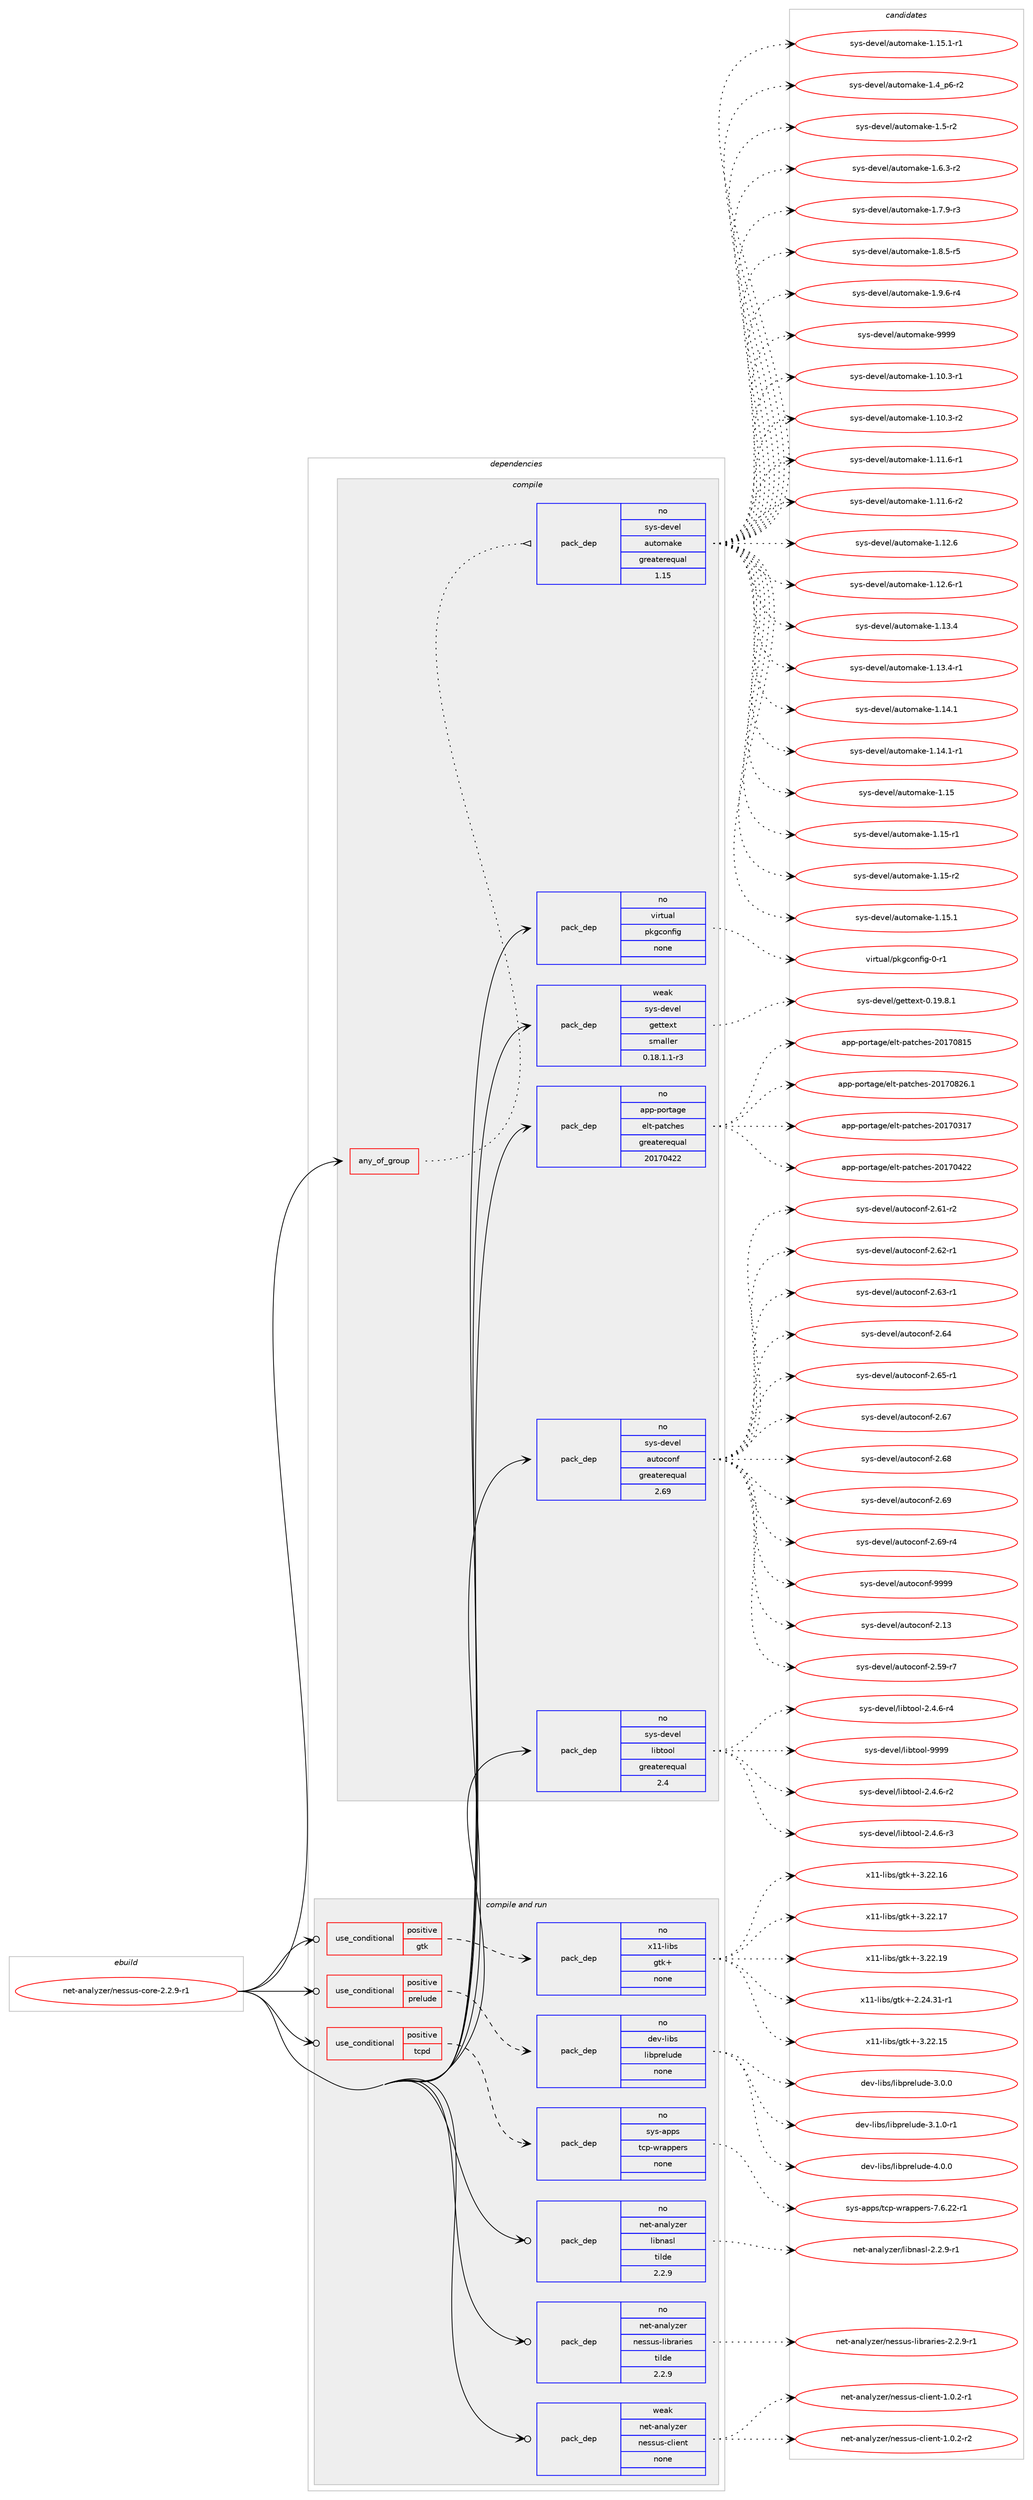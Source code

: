 digraph prolog {

# *************
# Graph options
# *************

newrank=true;
concentrate=true;
compound=true;
graph [rankdir=LR,fontname=Helvetica,fontsize=10,ranksep=1.5];#, ranksep=2.5, nodesep=0.2];
edge  [arrowhead=vee];
node  [fontname=Helvetica,fontsize=10];

# **********
# The ebuild
# **********

subgraph cluster_leftcol {
color=gray;
rank=same;
label=<<i>ebuild</i>>;
id [label="net-analyzer/nessus-core-2.2.9-r1", color=red, width=4, href="../net-analyzer/nessus-core-2.2.9-r1.svg"];
}

# ****************
# The dependencies
# ****************

subgraph cluster_midcol {
color=gray;
label=<<i>dependencies</i>>;
subgraph cluster_compile {
fillcolor="#eeeeee";
style=filled;
label=<<i>compile</i>>;
subgraph any6356 {
dependency401563 [label=<<TABLE BORDER="0" CELLBORDER="1" CELLSPACING="0" CELLPADDING="4"><TR><TD CELLPADDING="10">any_of_group</TD></TR></TABLE>>, shape=none, color=red];subgraph pack295989 {
dependency401564 [label=<<TABLE BORDER="0" CELLBORDER="1" CELLSPACING="0" CELLPADDING="4" WIDTH="220"><TR><TD ROWSPAN="6" CELLPADDING="30">pack_dep</TD></TR><TR><TD WIDTH="110">no</TD></TR><TR><TD>sys-devel</TD></TR><TR><TD>automake</TD></TR><TR><TD>greaterequal</TD></TR><TR><TD>1.15</TD></TR></TABLE>>, shape=none, color=blue];
}
dependency401563:e -> dependency401564:w [weight=20,style="dotted",arrowhead="oinv"];
}
id:e -> dependency401563:w [weight=20,style="solid",arrowhead="vee"];
subgraph pack295990 {
dependency401565 [label=<<TABLE BORDER="0" CELLBORDER="1" CELLSPACING="0" CELLPADDING="4" WIDTH="220"><TR><TD ROWSPAN="6" CELLPADDING="30">pack_dep</TD></TR><TR><TD WIDTH="110">no</TD></TR><TR><TD>app-portage</TD></TR><TR><TD>elt-patches</TD></TR><TR><TD>greaterequal</TD></TR><TR><TD>20170422</TD></TR></TABLE>>, shape=none, color=blue];
}
id:e -> dependency401565:w [weight=20,style="solid",arrowhead="vee"];
subgraph pack295991 {
dependency401566 [label=<<TABLE BORDER="0" CELLBORDER="1" CELLSPACING="0" CELLPADDING="4" WIDTH="220"><TR><TD ROWSPAN="6" CELLPADDING="30">pack_dep</TD></TR><TR><TD WIDTH="110">no</TD></TR><TR><TD>sys-devel</TD></TR><TR><TD>autoconf</TD></TR><TR><TD>greaterequal</TD></TR><TR><TD>2.69</TD></TR></TABLE>>, shape=none, color=blue];
}
id:e -> dependency401566:w [weight=20,style="solid",arrowhead="vee"];
subgraph pack295992 {
dependency401567 [label=<<TABLE BORDER="0" CELLBORDER="1" CELLSPACING="0" CELLPADDING="4" WIDTH="220"><TR><TD ROWSPAN="6" CELLPADDING="30">pack_dep</TD></TR><TR><TD WIDTH="110">no</TD></TR><TR><TD>sys-devel</TD></TR><TR><TD>libtool</TD></TR><TR><TD>greaterequal</TD></TR><TR><TD>2.4</TD></TR></TABLE>>, shape=none, color=blue];
}
id:e -> dependency401567:w [weight=20,style="solid",arrowhead="vee"];
subgraph pack295993 {
dependency401568 [label=<<TABLE BORDER="0" CELLBORDER="1" CELLSPACING="0" CELLPADDING="4" WIDTH="220"><TR><TD ROWSPAN="6" CELLPADDING="30">pack_dep</TD></TR><TR><TD WIDTH="110">no</TD></TR><TR><TD>virtual</TD></TR><TR><TD>pkgconfig</TD></TR><TR><TD>none</TD></TR><TR><TD></TD></TR></TABLE>>, shape=none, color=blue];
}
id:e -> dependency401568:w [weight=20,style="solid",arrowhead="vee"];
subgraph pack295994 {
dependency401569 [label=<<TABLE BORDER="0" CELLBORDER="1" CELLSPACING="0" CELLPADDING="4" WIDTH="220"><TR><TD ROWSPAN="6" CELLPADDING="30">pack_dep</TD></TR><TR><TD WIDTH="110">weak</TD></TR><TR><TD>sys-devel</TD></TR><TR><TD>gettext</TD></TR><TR><TD>smaller</TD></TR><TR><TD>0.18.1.1-r3</TD></TR></TABLE>>, shape=none, color=blue];
}
id:e -> dependency401569:w [weight=20,style="solid",arrowhead="vee"];
}
subgraph cluster_compileandrun {
fillcolor="#eeeeee";
style=filled;
label=<<i>compile and run</i>>;
subgraph cond99033 {
dependency401570 [label=<<TABLE BORDER="0" CELLBORDER="1" CELLSPACING="0" CELLPADDING="4"><TR><TD ROWSPAN="3" CELLPADDING="10">use_conditional</TD></TR><TR><TD>positive</TD></TR><TR><TD>gtk</TD></TR></TABLE>>, shape=none, color=red];
subgraph pack295995 {
dependency401571 [label=<<TABLE BORDER="0" CELLBORDER="1" CELLSPACING="0" CELLPADDING="4" WIDTH="220"><TR><TD ROWSPAN="6" CELLPADDING="30">pack_dep</TD></TR><TR><TD WIDTH="110">no</TD></TR><TR><TD>x11-libs</TD></TR><TR><TD>gtk+</TD></TR><TR><TD>none</TD></TR><TR><TD></TD></TR></TABLE>>, shape=none, color=blue];
}
dependency401570:e -> dependency401571:w [weight=20,style="dashed",arrowhead="vee"];
}
id:e -> dependency401570:w [weight=20,style="solid",arrowhead="odotvee"];
subgraph cond99034 {
dependency401572 [label=<<TABLE BORDER="0" CELLBORDER="1" CELLSPACING="0" CELLPADDING="4"><TR><TD ROWSPAN="3" CELLPADDING="10">use_conditional</TD></TR><TR><TD>positive</TD></TR><TR><TD>prelude</TD></TR></TABLE>>, shape=none, color=red];
subgraph pack295996 {
dependency401573 [label=<<TABLE BORDER="0" CELLBORDER="1" CELLSPACING="0" CELLPADDING="4" WIDTH="220"><TR><TD ROWSPAN="6" CELLPADDING="30">pack_dep</TD></TR><TR><TD WIDTH="110">no</TD></TR><TR><TD>dev-libs</TD></TR><TR><TD>libprelude</TD></TR><TR><TD>none</TD></TR><TR><TD></TD></TR></TABLE>>, shape=none, color=blue];
}
dependency401572:e -> dependency401573:w [weight=20,style="dashed",arrowhead="vee"];
}
id:e -> dependency401572:w [weight=20,style="solid",arrowhead="odotvee"];
subgraph cond99035 {
dependency401574 [label=<<TABLE BORDER="0" CELLBORDER="1" CELLSPACING="0" CELLPADDING="4"><TR><TD ROWSPAN="3" CELLPADDING="10">use_conditional</TD></TR><TR><TD>positive</TD></TR><TR><TD>tcpd</TD></TR></TABLE>>, shape=none, color=red];
subgraph pack295997 {
dependency401575 [label=<<TABLE BORDER="0" CELLBORDER="1" CELLSPACING="0" CELLPADDING="4" WIDTH="220"><TR><TD ROWSPAN="6" CELLPADDING="30">pack_dep</TD></TR><TR><TD WIDTH="110">no</TD></TR><TR><TD>sys-apps</TD></TR><TR><TD>tcp-wrappers</TD></TR><TR><TD>none</TD></TR><TR><TD></TD></TR></TABLE>>, shape=none, color=blue];
}
dependency401574:e -> dependency401575:w [weight=20,style="dashed",arrowhead="vee"];
}
id:e -> dependency401574:w [weight=20,style="solid",arrowhead="odotvee"];
subgraph pack295998 {
dependency401576 [label=<<TABLE BORDER="0" CELLBORDER="1" CELLSPACING="0" CELLPADDING="4" WIDTH="220"><TR><TD ROWSPAN="6" CELLPADDING="30">pack_dep</TD></TR><TR><TD WIDTH="110">no</TD></TR><TR><TD>net-analyzer</TD></TR><TR><TD>libnasl</TD></TR><TR><TD>tilde</TD></TR><TR><TD>2.2.9</TD></TR></TABLE>>, shape=none, color=blue];
}
id:e -> dependency401576:w [weight=20,style="solid",arrowhead="odotvee"];
subgraph pack295999 {
dependency401577 [label=<<TABLE BORDER="0" CELLBORDER="1" CELLSPACING="0" CELLPADDING="4" WIDTH="220"><TR><TD ROWSPAN="6" CELLPADDING="30">pack_dep</TD></TR><TR><TD WIDTH="110">no</TD></TR><TR><TD>net-analyzer</TD></TR><TR><TD>nessus-libraries</TD></TR><TR><TD>tilde</TD></TR><TR><TD>2.2.9</TD></TR></TABLE>>, shape=none, color=blue];
}
id:e -> dependency401577:w [weight=20,style="solid",arrowhead="odotvee"];
subgraph pack296000 {
dependency401578 [label=<<TABLE BORDER="0" CELLBORDER="1" CELLSPACING="0" CELLPADDING="4" WIDTH="220"><TR><TD ROWSPAN="6" CELLPADDING="30">pack_dep</TD></TR><TR><TD WIDTH="110">weak</TD></TR><TR><TD>net-analyzer</TD></TR><TR><TD>nessus-client</TD></TR><TR><TD>none</TD></TR><TR><TD></TD></TR></TABLE>>, shape=none, color=blue];
}
id:e -> dependency401578:w [weight=20,style="solid",arrowhead="odotvee"];
}
subgraph cluster_run {
fillcolor="#eeeeee";
style=filled;
label=<<i>run</i>>;
}
}

# **************
# The candidates
# **************

subgraph cluster_choices {
rank=same;
color=gray;
label=<<i>candidates</i>>;

subgraph choice295989 {
color=black;
nodesep=1;
choice11512111545100101118101108479711711611110997107101454946494846514511449 [label="sys-devel/automake-1.10.3-r1", color=red, width=4,href="../sys-devel/automake-1.10.3-r1.svg"];
choice11512111545100101118101108479711711611110997107101454946494846514511450 [label="sys-devel/automake-1.10.3-r2", color=red, width=4,href="../sys-devel/automake-1.10.3-r2.svg"];
choice11512111545100101118101108479711711611110997107101454946494946544511449 [label="sys-devel/automake-1.11.6-r1", color=red, width=4,href="../sys-devel/automake-1.11.6-r1.svg"];
choice11512111545100101118101108479711711611110997107101454946494946544511450 [label="sys-devel/automake-1.11.6-r2", color=red, width=4,href="../sys-devel/automake-1.11.6-r2.svg"];
choice1151211154510010111810110847971171161111099710710145494649504654 [label="sys-devel/automake-1.12.6", color=red, width=4,href="../sys-devel/automake-1.12.6.svg"];
choice11512111545100101118101108479711711611110997107101454946495046544511449 [label="sys-devel/automake-1.12.6-r1", color=red, width=4,href="../sys-devel/automake-1.12.6-r1.svg"];
choice1151211154510010111810110847971171161111099710710145494649514652 [label="sys-devel/automake-1.13.4", color=red, width=4,href="../sys-devel/automake-1.13.4.svg"];
choice11512111545100101118101108479711711611110997107101454946495146524511449 [label="sys-devel/automake-1.13.4-r1", color=red, width=4,href="../sys-devel/automake-1.13.4-r1.svg"];
choice1151211154510010111810110847971171161111099710710145494649524649 [label="sys-devel/automake-1.14.1", color=red, width=4,href="../sys-devel/automake-1.14.1.svg"];
choice11512111545100101118101108479711711611110997107101454946495246494511449 [label="sys-devel/automake-1.14.1-r1", color=red, width=4,href="../sys-devel/automake-1.14.1-r1.svg"];
choice115121115451001011181011084797117116111109971071014549464953 [label="sys-devel/automake-1.15", color=red, width=4,href="../sys-devel/automake-1.15.svg"];
choice1151211154510010111810110847971171161111099710710145494649534511449 [label="sys-devel/automake-1.15-r1", color=red, width=4,href="../sys-devel/automake-1.15-r1.svg"];
choice1151211154510010111810110847971171161111099710710145494649534511450 [label="sys-devel/automake-1.15-r2", color=red, width=4,href="../sys-devel/automake-1.15-r2.svg"];
choice1151211154510010111810110847971171161111099710710145494649534649 [label="sys-devel/automake-1.15.1", color=red, width=4,href="../sys-devel/automake-1.15.1.svg"];
choice11512111545100101118101108479711711611110997107101454946495346494511449 [label="sys-devel/automake-1.15.1-r1", color=red, width=4,href="../sys-devel/automake-1.15.1-r1.svg"];
choice115121115451001011181011084797117116111109971071014549465295112544511450 [label="sys-devel/automake-1.4_p6-r2", color=red, width=4,href="../sys-devel/automake-1.4_p6-r2.svg"];
choice11512111545100101118101108479711711611110997107101454946534511450 [label="sys-devel/automake-1.5-r2", color=red, width=4,href="../sys-devel/automake-1.5-r2.svg"];
choice115121115451001011181011084797117116111109971071014549465446514511450 [label="sys-devel/automake-1.6.3-r2", color=red, width=4,href="../sys-devel/automake-1.6.3-r2.svg"];
choice115121115451001011181011084797117116111109971071014549465546574511451 [label="sys-devel/automake-1.7.9-r3", color=red, width=4,href="../sys-devel/automake-1.7.9-r3.svg"];
choice115121115451001011181011084797117116111109971071014549465646534511453 [label="sys-devel/automake-1.8.5-r5", color=red, width=4,href="../sys-devel/automake-1.8.5-r5.svg"];
choice115121115451001011181011084797117116111109971071014549465746544511452 [label="sys-devel/automake-1.9.6-r4", color=red, width=4,href="../sys-devel/automake-1.9.6-r4.svg"];
choice115121115451001011181011084797117116111109971071014557575757 [label="sys-devel/automake-9999", color=red, width=4,href="../sys-devel/automake-9999.svg"];
dependency401564:e -> choice11512111545100101118101108479711711611110997107101454946494846514511449:w [style=dotted,weight="100"];
dependency401564:e -> choice11512111545100101118101108479711711611110997107101454946494846514511450:w [style=dotted,weight="100"];
dependency401564:e -> choice11512111545100101118101108479711711611110997107101454946494946544511449:w [style=dotted,weight="100"];
dependency401564:e -> choice11512111545100101118101108479711711611110997107101454946494946544511450:w [style=dotted,weight="100"];
dependency401564:e -> choice1151211154510010111810110847971171161111099710710145494649504654:w [style=dotted,weight="100"];
dependency401564:e -> choice11512111545100101118101108479711711611110997107101454946495046544511449:w [style=dotted,weight="100"];
dependency401564:e -> choice1151211154510010111810110847971171161111099710710145494649514652:w [style=dotted,weight="100"];
dependency401564:e -> choice11512111545100101118101108479711711611110997107101454946495146524511449:w [style=dotted,weight="100"];
dependency401564:e -> choice1151211154510010111810110847971171161111099710710145494649524649:w [style=dotted,weight="100"];
dependency401564:e -> choice11512111545100101118101108479711711611110997107101454946495246494511449:w [style=dotted,weight="100"];
dependency401564:e -> choice115121115451001011181011084797117116111109971071014549464953:w [style=dotted,weight="100"];
dependency401564:e -> choice1151211154510010111810110847971171161111099710710145494649534511449:w [style=dotted,weight="100"];
dependency401564:e -> choice1151211154510010111810110847971171161111099710710145494649534511450:w [style=dotted,weight="100"];
dependency401564:e -> choice1151211154510010111810110847971171161111099710710145494649534649:w [style=dotted,weight="100"];
dependency401564:e -> choice11512111545100101118101108479711711611110997107101454946495346494511449:w [style=dotted,weight="100"];
dependency401564:e -> choice115121115451001011181011084797117116111109971071014549465295112544511450:w [style=dotted,weight="100"];
dependency401564:e -> choice11512111545100101118101108479711711611110997107101454946534511450:w [style=dotted,weight="100"];
dependency401564:e -> choice115121115451001011181011084797117116111109971071014549465446514511450:w [style=dotted,weight="100"];
dependency401564:e -> choice115121115451001011181011084797117116111109971071014549465546574511451:w [style=dotted,weight="100"];
dependency401564:e -> choice115121115451001011181011084797117116111109971071014549465646534511453:w [style=dotted,weight="100"];
dependency401564:e -> choice115121115451001011181011084797117116111109971071014549465746544511452:w [style=dotted,weight="100"];
dependency401564:e -> choice115121115451001011181011084797117116111109971071014557575757:w [style=dotted,weight="100"];
}
subgraph choice295990 {
color=black;
nodesep=1;
choice97112112451121111141169710310147101108116451129711699104101115455048495548514955 [label="app-portage/elt-patches-20170317", color=red, width=4,href="../app-portage/elt-patches-20170317.svg"];
choice97112112451121111141169710310147101108116451129711699104101115455048495548525050 [label="app-portage/elt-patches-20170422", color=red, width=4,href="../app-portage/elt-patches-20170422.svg"];
choice97112112451121111141169710310147101108116451129711699104101115455048495548564953 [label="app-portage/elt-patches-20170815", color=red, width=4,href="../app-portage/elt-patches-20170815.svg"];
choice971121124511211111411697103101471011081164511297116991041011154550484955485650544649 [label="app-portage/elt-patches-20170826.1", color=red, width=4,href="../app-portage/elt-patches-20170826.1.svg"];
dependency401565:e -> choice97112112451121111141169710310147101108116451129711699104101115455048495548514955:w [style=dotted,weight="100"];
dependency401565:e -> choice97112112451121111141169710310147101108116451129711699104101115455048495548525050:w [style=dotted,weight="100"];
dependency401565:e -> choice97112112451121111141169710310147101108116451129711699104101115455048495548564953:w [style=dotted,weight="100"];
dependency401565:e -> choice971121124511211111411697103101471011081164511297116991041011154550484955485650544649:w [style=dotted,weight="100"];
}
subgraph choice295991 {
color=black;
nodesep=1;
choice115121115451001011181011084797117116111991111101024550464951 [label="sys-devel/autoconf-2.13", color=red, width=4,href="../sys-devel/autoconf-2.13.svg"];
choice1151211154510010111810110847971171161119911111010245504653574511455 [label="sys-devel/autoconf-2.59-r7", color=red, width=4,href="../sys-devel/autoconf-2.59-r7.svg"];
choice1151211154510010111810110847971171161119911111010245504654494511450 [label="sys-devel/autoconf-2.61-r2", color=red, width=4,href="../sys-devel/autoconf-2.61-r2.svg"];
choice1151211154510010111810110847971171161119911111010245504654504511449 [label="sys-devel/autoconf-2.62-r1", color=red, width=4,href="../sys-devel/autoconf-2.62-r1.svg"];
choice1151211154510010111810110847971171161119911111010245504654514511449 [label="sys-devel/autoconf-2.63-r1", color=red, width=4,href="../sys-devel/autoconf-2.63-r1.svg"];
choice115121115451001011181011084797117116111991111101024550465452 [label="sys-devel/autoconf-2.64", color=red, width=4,href="../sys-devel/autoconf-2.64.svg"];
choice1151211154510010111810110847971171161119911111010245504654534511449 [label="sys-devel/autoconf-2.65-r1", color=red, width=4,href="../sys-devel/autoconf-2.65-r1.svg"];
choice115121115451001011181011084797117116111991111101024550465455 [label="sys-devel/autoconf-2.67", color=red, width=4,href="../sys-devel/autoconf-2.67.svg"];
choice115121115451001011181011084797117116111991111101024550465456 [label="sys-devel/autoconf-2.68", color=red, width=4,href="../sys-devel/autoconf-2.68.svg"];
choice115121115451001011181011084797117116111991111101024550465457 [label="sys-devel/autoconf-2.69", color=red, width=4,href="../sys-devel/autoconf-2.69.svg"];
choice1151211154510010111810110847971171161119911111010245504654574511452 [label="sys-devel/autoconf-2.69-r4", color=red, width=4,href="../sys-devel/autoconf-2.69-r4.svg"];
choice115121115451001011181011084797117116111991111101024557575757 [label="sys-devel/autoconf-9999", color=red, width=4,href="../sys-devel/autoconf-9999.svg"];
dependency401566:e -> choice115121115451001011181011084797117116111991111101024550464951:w [style=dotted,weight="100"];
dependency401566:e -> choice1151211154510010111810110847971171161119911111010245504653574511455:w [style=dotted,weight="100"];
dependency401566:e -> choice1151211154510010111810110847971171161119911111010245504654494511450:w [style=dotted,weight="100"];
dependency401566:e -> choice1151211154510010111810110847971171161119911111010245504654504511449:w [style=dotted,weight="100"];
dependency401566:e -> choice1151211154510010111810110847971171161119911111010245504654514511449:w [style=dotted,weight="100"];
dependency401566:e -> choice115121115451001011181011084797117116111991111101024550465452:w [style=dotted,weight="100"];
dependency401566:e -> choice1151211154510010111810110847971171161119911111010245504654534511449:w [style=dotted,weight="100"];
dependency401566:e -> choice115121115451001011181011084797117116111991111101024550465455:w [style=dotted,weight="100"];
dependency401566:e -> choice115121115451001011181011084797117116111991111101024550465456:w [style=dotted,weight="100"];
dependency401566:e -> choice115121115451001011181011084797117116111991111101024550465457:w [style=dotted,weight="100"];
dependency401566:e -> choice1151211154510010111810110847971171161119911111010245504654574511452:w [style=dotted,weight="100"];
dependency401566:e -> choice115121115451001011181011084797117116111991111101024557575757:w [style=dotted,weight="100"];
}
subgraph choice295992 {
color=black;
nodesep=1;
choice1151211154510010111810110847108105981161111111084550465246544511450 [label="sys-devel/libtool-2.4.6-r2", color=red, width=4,href="../sys-devel/libtool-2.4.6-r2.svg"];
choice1151211154510010111810110847108105981161111111084550465246544511451 [label="sys-devel/libtool-2.4.6-r3", color=red, width=4,href="../sys-devel/libtool-2.4.6-r3.svg"];
choice1151211154510010111810110847108105981161111111084550465246544511452 [label="sys-devel/libtool-2.4.6-r4", color=red, width=4,href="../sys-devel/libtool-2.4.6-r4.svg"];
choice1151211154510010111810110847108105981161111111084557575757 [label="sys-devel/libtool-9999", color=red, width=4,href="../sys-devel/libtool-9999.svg"];
dependency401567:e -> choice1151211154510010111810110847108105981161111111084550465246544511450:w [style=dotted,weight="100"];
dependency401567:e -> choice1151211154510010111810110847108105981161111111084550465246544511451:w [style=dotted,weight="100"];
dependency401567:e -> choice1151211154510010111810110847108105981161111111084550465246544511452:w [style=dotted,weight="100"];
dependency401567:e -> choice1151211154510010111810110847108105981161111111084557575757:w [style=dotted,weight="100"];
}
subgraph choice295993 {
color=black;
nodesep=1;
choice11810511411611797108471121071039911111010210510345484511449 [label="virtual/pkgconfig-0-r1", color=red, width=4,href="../virtual/pkgconfig-0-r1.svg"];
dependency401568:e -> choice11810511411611797108471121071039911111010210510345484511449:w [style=dotted,weight="100"];
}
subgraph choice295994 {
color=black;
nodesep=1;
choice1151211154510010111810110847103101116116101120116454846495746564649 [label="sys-devel/gettext-0.19.8.1", color=red, width=4,href="../sys-devel/gettext-0.19.8.1.svg"];
dependency401569:e -> choice1151211154510010111810110847103101116116101120116454846495746564649:w [style=dotted,weight="100"];
}
subgraph choice295995 {
color=black;
nodesep=1;
choice12049494510810598115471031161074345504650524651494511449 [label="x11-libs/gtk+-2.24.31-r1", color=red, width=4,href="../x11-libs/gtk+-2.24.31-r1.svg"];
choice1204949451081059811547103116107434551465050464953 [label="x11-libs/gtk+-3.22.15", color=red, width=4,href="../x11-libs/gtk+-3.22.15.svg"];
choice1204949451081059811547103116107434551465050464954 [label="x11-libs/gtk+-3.22.16", color=red, width=4,href="../x11-libs/gtk+-3.22.16.svg"];
choice1204949451081059811547103116107434551465050464955 [label="x11-libs/gtk+-3.22.17", color=red, width=4,href="../x11-libs/gtk+-3.22.17.svg"];
choice1204949451081059811547103116107434551465050464957 [label="x11-libs/gtk+-3.22.19", color=red, width=4,href="../x11-libs/gtk+-3.22.19.svg"];
dependency401571:e -> choice12049494510810598115471031161074345504650524651494511449:w [style=dotted,weight="100"];
dependency401571:e -> choice1204949451081059811547103116107434551465050464953:w [style=dotted,weight="100"];
dependency401571:e -> choice1204949451081059811547103116107434551465050464954:w [style=dotted,weight="100"];
dependency401571:e -> choice1204949451081059811547103116107434551465050464955:w [style=dotted,weight="100"];
dependency401571:e -> choice1204949451081059811547103116107434551465050464957:w [style=dotted,weight="100"];
}
subgraph choice295996 {
color=black;
nodesep=1;
choice10010111845108105981154710810598112114101108117100101455146484648 [label="dev-libs/libprelude-3.0.0", color=red, width=4,href="../dev-libs/libprelude-3.0.0.svg"];
choice100101118451081059811547108105981121141011081171001014551464946484511449 [label="dev-libs/libprelude-3.1.0-r1", color=red, width=4,href="../dev-libs/libprelude-3.1.0-r1.svg"];
choice10010111845108105981154710810598112114101108117100101455246484648 [label="dev-libs/libprelude-4.0.0", color=red, width=4,href="../dev-libs/libprelude-4.0.0.svg"];
dependency401573:e -> choice10010111845108105981154710810598112114101108117100101455146484648:w [style=dotted,weight="100"];
dependency401573:e -> choice100101118451081059811547108105981121141011081171001014551464946484511449:w [style=dotted,weight="100"];
dependency401573:e -> choice10010111845108105981154710810598112114101108117100101455246484648:w [style=dotted,weight="100"];
}
subgraph choice295997 {
color=black;
nodesep=1;
choice115121115459711211211547116991124511911497112112101114115455546544650504511449 [label="sys-apps/tcp-wrappers-7.6.22-r1", color=red, width=4,href="../sys-apps/tcp-wrappers-7.6.22-r1.svg"];
dependency401575:e -> choice115121115459711211211547116991124511911497112112101114115455546544650504511449:w [style=dotted,weight="100"];
}
subgraph choice295998 {
color=black;
nodesep=1;
choice1101011164597110971081211221011144710810598110971151084550465046574511449 [label="net-analyzer/libnasl-2.2.9-r1", color=red, width=4,href="../net-analyzer/libnasl-2.2.9-r1.svg"];
dependency401576:e -> choice1101011164597110971081211221011144710810598110971151084550465046574511449:w [style=dotted,weight="100"];
}
subgraph choice295999 {
color=black;
nodesep=1;
choice110101116459711097108121122101114471101011151151171154510810598114971141051011154550465046574511449 [label="net-analyzer/nessus-libraries-2.2.9-r1", color=red, width=4,href="../net-analyzer/nessus-libraries-2.2.9-r1.svg"];
dependency401577:e -> choice110101116459711097108121122101114471101011151151171154510810598114971141051011154550465046574511449:w [style=dotted,weight="100"];
}
subgraph choice296000 {
color=black;
nodesep=1;
choice1101011164597110971081211221011144711010111511511711545991081051011101164549464846504511449 [label="net-analyzer/nessus-client-1.0.2-r1", color=red, width=4,href="../net-analyzer/nessus-client-1.0.2-r1.svg"];
choice1101011164597110971081211221011144711010111511511711545991081051011101164549464846504511450 [label="net-analyzer/nessus-client-1.0.2-r2", color=red, width=4,href="../net-analyzer/nessus-client-1.0.2-r2.svg"];
dependency401578:e -> choice1101011164597110971081211221011144711010111511511711545991081051011101164549464846504511449:w [style=dotted,weight="100"];
dependency401578:e -> choice1101011164597110971081211221011144711010111511511711545991081051011101164549464846504511450:w [style=dotted,weight="100"];
}
}

}
